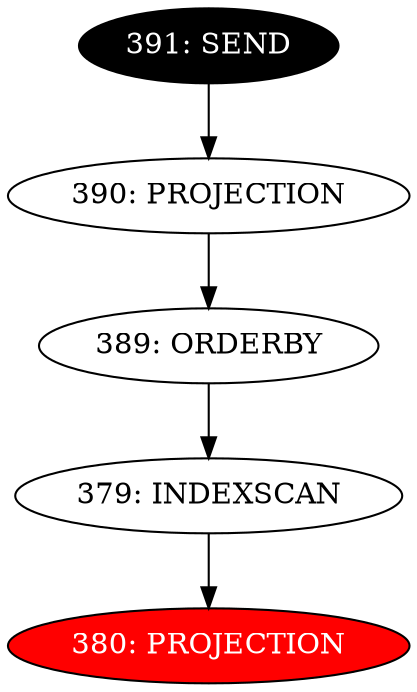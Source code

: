 digraph name {
379 [label="379: INDEXSCAN" ];
379 -> 380;
380 [label="380: PROJECTION" fontcolor="white" style="filled" fillcolor="red"];
389 [label="389: ORDERBY" ];
389 -> 379;
390 [label="390: PROJECTION" ];
390 -> 389;
391 [label="391: SEND" fontcolor="white" style="filled" fillcolor="black"];
391 -> 390;

}

